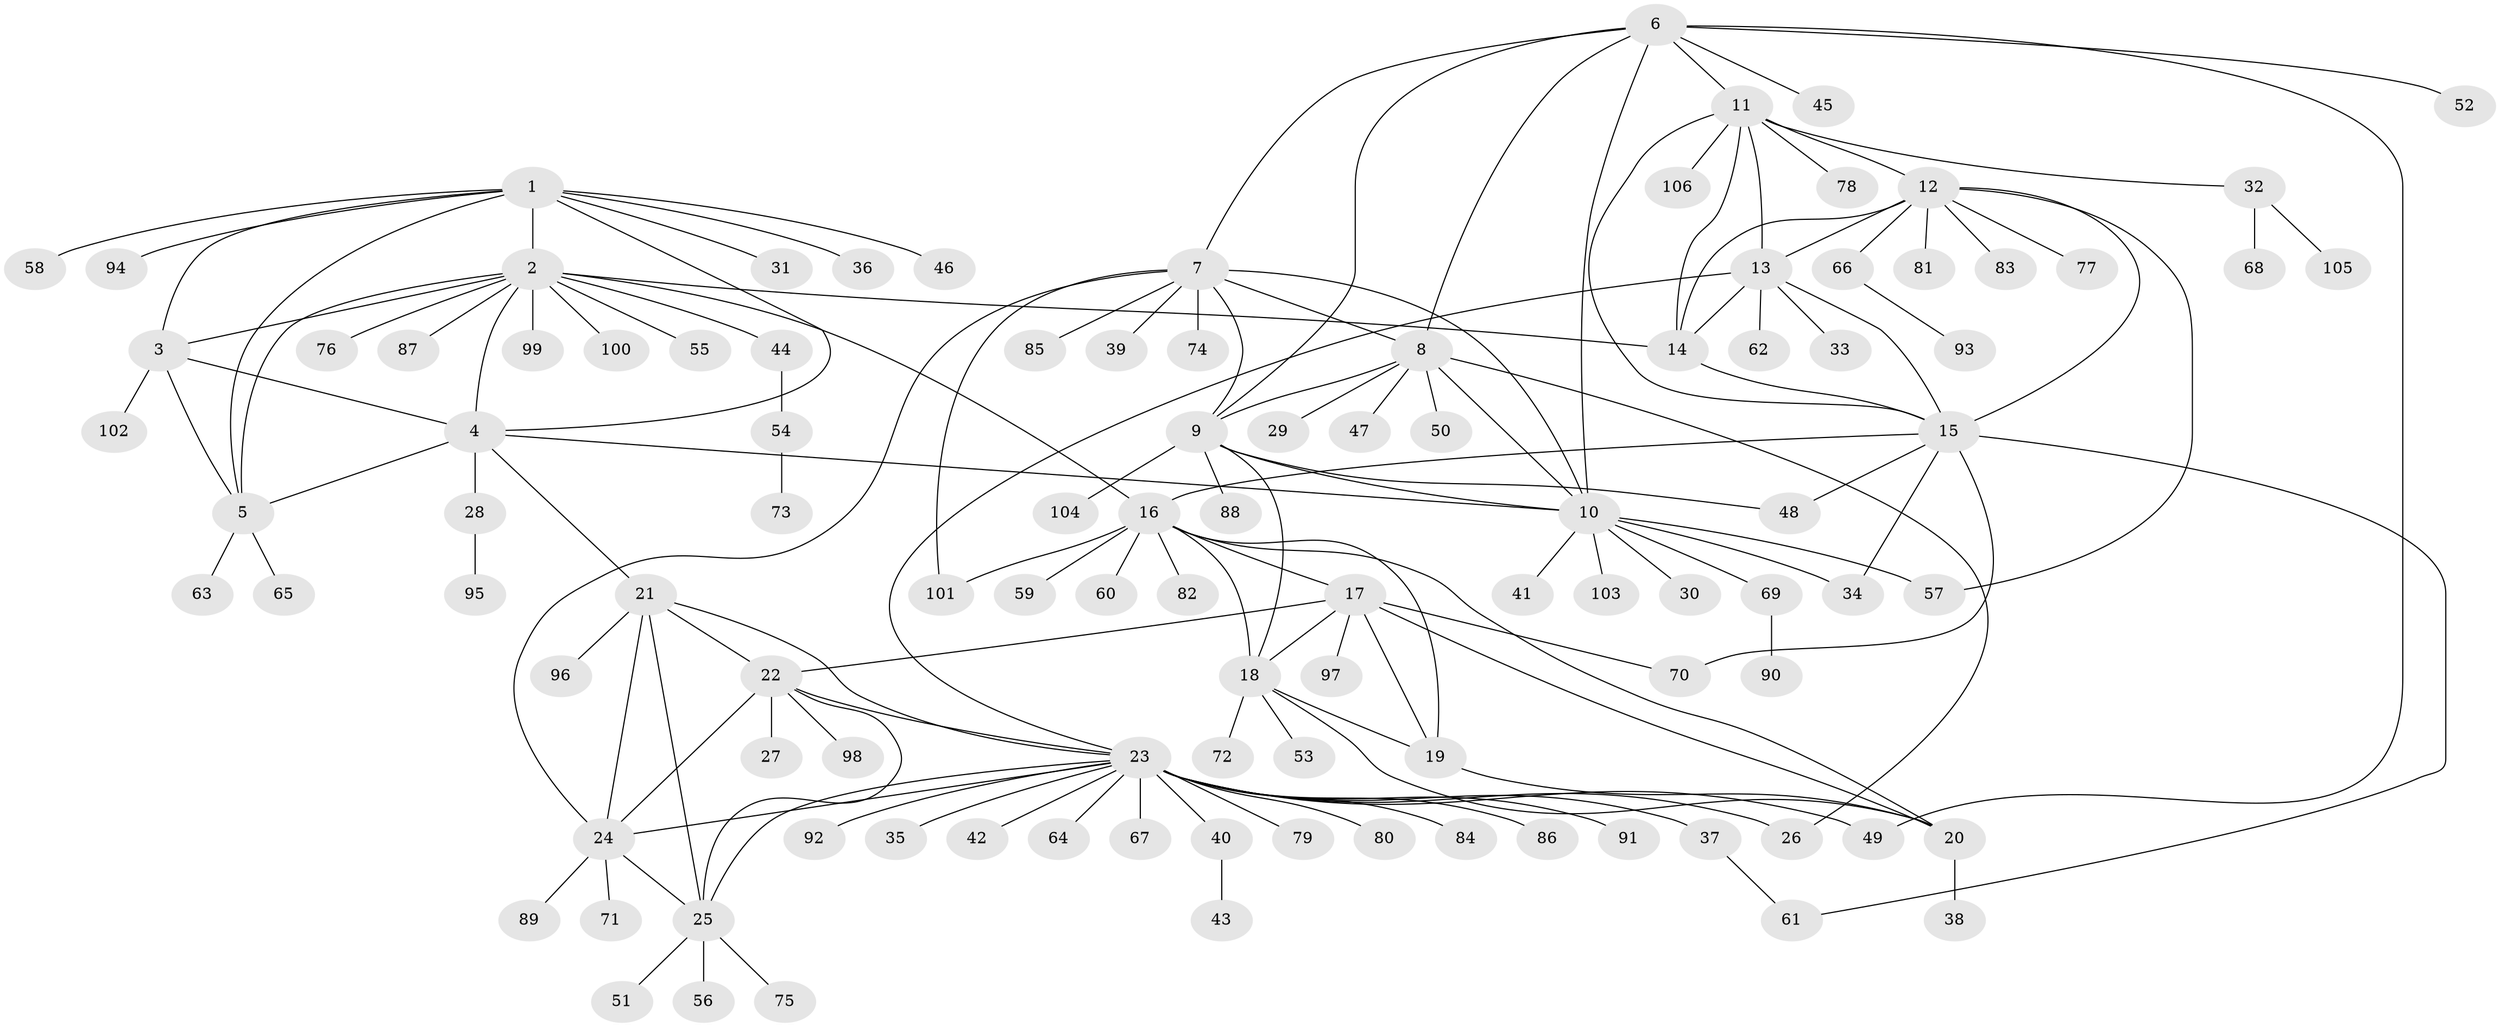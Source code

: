 // Generated by graph-tools (version 1.1) at 2025/16/03/09/25 04:16:10]
// undirected, 106 vertices, 149 edges
graph export_dot {
graph [start="1"]
  node [color=gray90,style=filled];
  1;
  2;
  3;
  4;
  5;
  6;
  7;
  8;
  9;
  10;
  11;
  12;
  13;
  14;
  15;
  16;
  17;
  18;
  19;
  20;
  21;
  22;
  23;
  24;
  25;
  26;
  27;
  28;
  29;
  30;
  31;
  32;
  33;
  34;
  35;
  36;
  37;
  38;
  39;
  40;
  41;
  42;
  43;
  44;
  45;
  46;
  47;
  48;
  49;
  50;
  51;
  52;
  53;
  54;
  55;
  56;
  57;
  58;
  59;
  60;
  61;
  62;
  63;
  64;
  65;
  66;
  67;
  68;
  69;
  70;
  71;
  72;
  73;
  74;
  75;
  76;
  77;
  78;
  79;
  80;
  81;
  82;
  83;
  84;
  85;
  86;
  87;
  88;
  89;
  90;
  91;
  92;
  93;
  94;
  95;
  96;
  97;
  98;
  99;
  100;
  101;
  102;
  103;
  104;
  105;
  106;
  1 -- 2;
  1 -- 3;
  1 -- 4;
  1 -- 5;
  1 -- 31;
  1 -- 36;
  1 -- 46;
  1 -- 58;
  1 -- 94;
  2 -- 3;
  2 -- 4;
  2 -- 5;
  2 -- 14;
  2 -- 16;
  2 -- 44;
  2 -- 55;
  2 -- 76;
  2 -- 87;
  2 -- 99;
  2 -- 100;
  3 -- 4;
  3 -- 5;
  3 -- 102;
  4 -- 5;
  4 -- 10;
  4 -- 21;
  4 -- 28;
  5 -- 63;
  5 -- 65;
  6 -- 7;
  6 -- 8;
  6 -- 9;
  6 -- 10;
  6 -- 11;
  6 -- 45;
  6 -- 49;
  6 -- 52;
  7 -- 8;
  7 -- 9;
  7 -- 10;
  7 -- 24;
  7 -- 39;
  7 -- 74;
  7 -- 85;
  7 -- 101;
  8 -- 9;
  8 -- 10;
  8 -- 26;
  8 -- 29;
  8 -- 47;
  8 -- 50;
  9 -- 10;
  9 -- 18;
  9 -- 48;
  9 -- 88;
  9 -- 104;
  10 -- 30;
  10 -- 34;
  10 -- 41;
  10 -- 57;
  10 -- 69;
  10 -- 103;
  11 -- 12;
  11 -- 13;
  11 -- 14;
  11 -- 15;
  11 -- 32;
  11 -- 78;
  11 -- 106;
  12 -- 13;
  12 -- 14;
  12 -- 15;
  12 -- 57;
  12 -- 66;
  12 -- 77;
  12 -- 81;
  12 -- 83;
  13 -- 14;
  13 -- 15;
  13 -- 23;
  13 -- 33;
  13 -- 62;
  14 -- 15;
  15 -- 16;
  15 -- 34;
  15 -- 48;
  15 -- 61;
  15 -- 70;
  16 -- 17;
  16 -- 18;
  16 -- 19;
  16 -- 20;
  16 -- 59;
  16 -- 60;
  16 -- 82;
  16 -- 101;
  17 -- 18;
  17 -- 19;
  17 -- 20;
  17 -- 22;
  17 -- 70;
  17 -- 97;
  18 -- 19;
  18 -- 20;
  18 -- 53;
  18 -- 72;
  19 -- 20;
  20 -- 38;
  21 -- 22;
  21 -- 23;
  21 -- 24;
  21 -- 25;
  21 -- 96;
  22 -- 23;
  22 -- 24;
  22 -- 25;
  22 -- 27;
  22 -- 98;
  23 -- 24;
  23 -- 25;
  23 -- 26;
  23 -- 35;
  23 -- 37;
  23 -- 40;
  23 -- 42;
  23 -- 49;
  23 -- 64;
  23 -- 67;
  23 -- 79;
  23 -- 80;
  23 -- 84;
  23 -- 86;
  23 -- 91;
  23 -- 92;
  24 -- 25;
  24 -- 71;
  24 -- 89;
  25 -- 51;
  25 -- 56;
  25 -- 75;
  28 -- 95;
  32 -- 68;
  32 -- 105;
  37 -- 61;
  40 -- 43;
  44 -- 54;
  54 -- 73;
  66 -- 93;
  69 -- 90;
}
